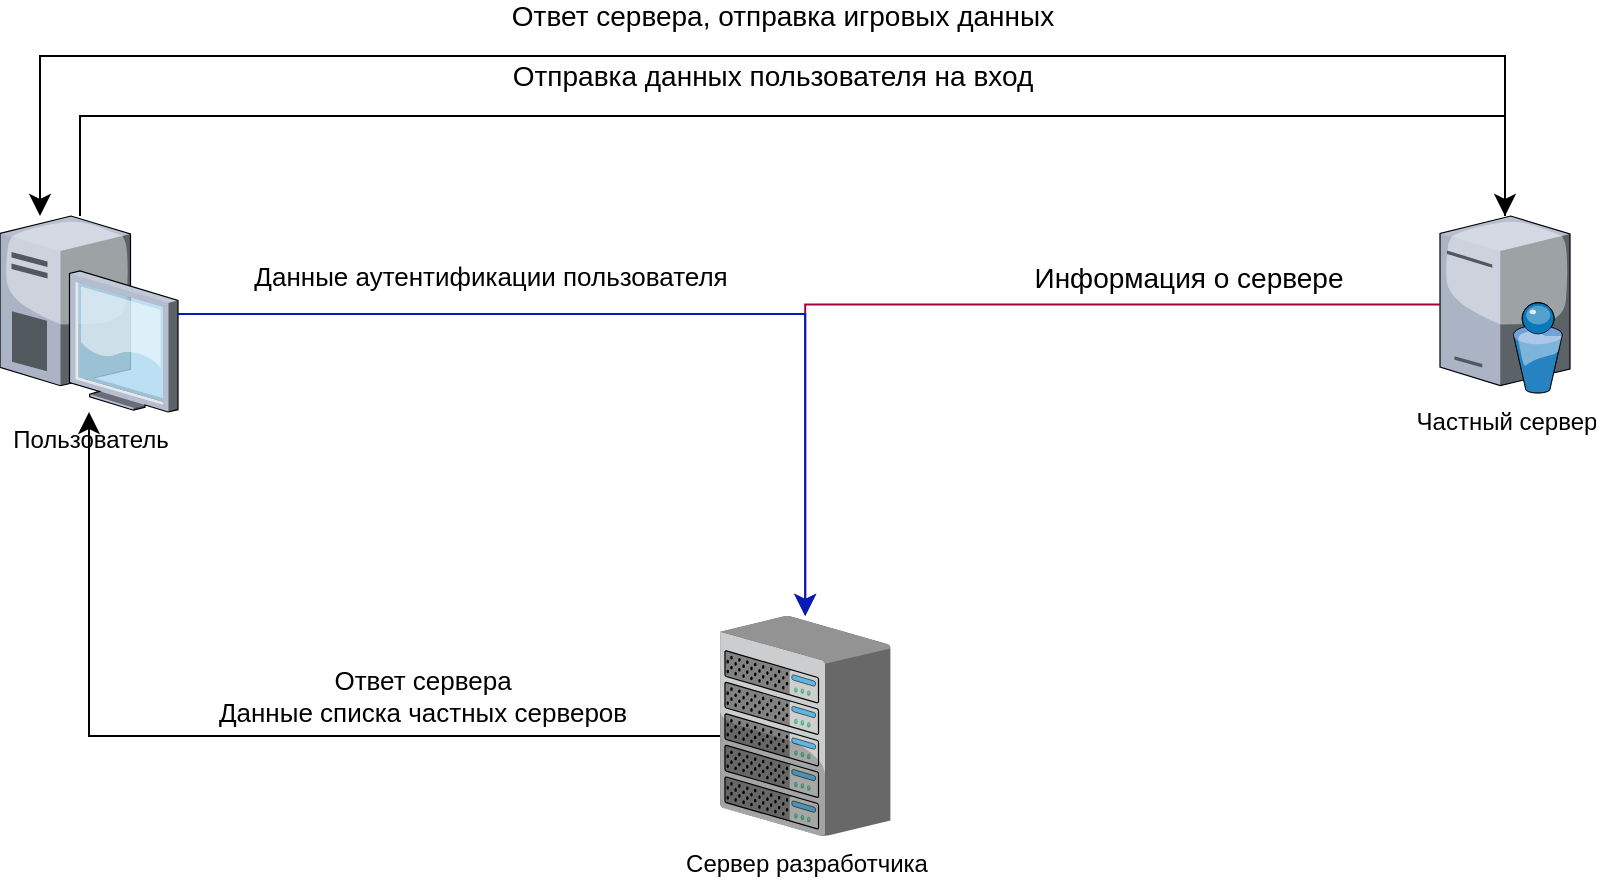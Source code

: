 <mxfile version="21.2.9" type="github">
  <diagram name="Page-1" id="e3a06f82-3646-2815-327d-82caf3d4e204">
    <mxGraphModel dx="2026" dy="1152" grid="1" gridSize="10" guides="1" tooltips="1" connect="1" arrows="1" fold="1" page="1" pageScale="1.5" pageWidth="1169" pageHeight="826" background="none" math="0" shadow="0">
      <root>
        <mxCell id="0" style=";html=1;" />
        <mxCell id="1" style=";html=1;" parent="0" />
        <mxCell id="PkhEMgaK-BToTddNfB0B-2" value="Сервер разработчика" style="verticalLabelPosition=bottom;sketch=0;aspect=fixed;html=1;verticalAlign=top;strokeColor=none;align=center;outlineConnect=0;shape=mxgraph.citrix.chassis;" vertex="1" parent="1">
          <mxGeometry x="890" y="400" width="85.21" height="110" as="geometry" />
        </mxCell>
        <mxCell id="PkhEMgaK-BToTddNfB0B-3" value="Частный сервер" style="verticalLabelPosition=bottom;sketch=0;aspect=fixed;html=1;verticalAlign=top;strokeColor=none;align=center;outlineConnect=0;shape=mxgraph.citrix.directory_server;" vertex="1" parent="1">
          <mxGeometry x="1250" y="200" width="65" height="88.5" as="geometry" />
        </mxCell>
        <mxCell id="PkhEMgaK-BToTddNfB0B-4" value="Пользователь" style="verticalLabelPosition=bottom;sketch=0;aspect=fixed;html=1;verticalAlign=top;strokeColor=none;align=center;outlineConnect=0;shape=mxgraph.citrix.desktop;" vertex="1" parent="1">
          <mxGeometry x="530" y="200" width="89" height="98" as="geometry" />
        </mxCell>
        <mxCell id="PkhEMgaK-BToTddNfB0B-5" value="" style="edgeStyle=segmentEdgeStyle;endArrow=classic;html=1;curved=0;rounded=0;endSize=8;startSize=8;fillColor=#d80073;strokeColor=#A50040;" edge="1" parent="1" source="PkhEMgaK-BToTddNfB0B-3" target="PkhEMgaK-BToTddNfB0B-2">
          <mxGeometry width="50" height="50" relative="1" as="geometry">
            <mxPoint x="970" y="570" as="sourcePoint" />
            <mxPoint x="1030" y="350" as="targetPoint" />
          </mxGeometry>
        </mxCell>
        <mxCell id="PkhEMgaK-BToTddNfB0B-6" value="&lt;font style=&quot;font-size: 14px;&quot;&gt;Информация о сервере&lt;/font&gt;" style="edgeLabel;html=1;align=center;verticalAlign=middle;resizable=0;points=[];" vertex="1" connectable="0" parent="PkhEMgaK-BToTddNfB0B-5">
          <mxGeometry x="-0.505" y="4" relative="1" as="geometry">
            <mxPoint x="-9" y="-18" as="offset" />
          </mxGeometry>
        </mxCell>
        <mxCell id="PkhEMgaK-BToTddNfB0B-7" value="" style="edgeStyle=segmentEdgeStyle;endArrow=classic;html=1;curved=0;rounded=0;endSize=8;startSize=8;fillColor=#0050ef;strokeColor=#001DBC;" edge="1" parent="1" source="PkhEMgaK-BToTddNfB0B-4" target="PkhEMgaK-BToTddNfB0B-2">
          <mxGeometry width="50" height="50" relative="1" as="geometry">
            <mxPoint x="970" y="570" as="sourcePoint" />
            <mxPoint x="820" y="350" as="targetPoint" />
          </mxGeometry>
        </mxCell>
        <mxCell id="PkhEMgaK-BToTddNfB0B-8" value="&lt;font style=&quot;font-size: 13px;&quot;&gt;Данные аутентификации пользователя&lt;/font&gt;" style="edgeLabel;html=1;align=center;verticalAlign=middle;resizable=0;points=[];" vertex="1" connectable="0" parent="PkhEMgaK-BToTddNfB0B-7">
          <mxGeometry x="-0.298" y="-2" relative="1" as="geometry">
            <mxPoint x="-7" y="-21" as="offset" />
          </mxGeometry>
        </mxCell>
        <mxCell id="PkhEMgaK-BToTddNfB0B-10" value="" style="edgeStyle=elbowEdgeStyle;elbow=vertical;endArrow=classic;html=1;curved=0;rounded=0;endSize=8;startSize=8;" edge="1" parent="1" source="PkhEMgaK-BToTddNfB0B-2" target="PkhEMgaK-BToTddNfB0B-4">
          <mxGeometry width="50" height="50" relative="1" as="geometry">
            <mxPoint x="840" y="460" as="sourcePoint" />
            <mxPoint x="1020" y="520" as="targetPoint" />
            <Array as="points">
              <mxPoint x="710" y="460" />
            </Array>
          </mxGeometry>
        </mxCell>
        <mxCell id="PkhEMgaK-BToTddNfB0B-11" value="&lt;font style=&quot;font-size: 13px;&quot;&gt;Ответ сервера&lt;br&gt;Данные списка частных серверов&lt;/font&gt;" style="edgeLabel;html=1;align=center;verticalAlign=middle;resizable=0;points=[];" vertex="1" connectable="0" parent="PkhEMgaK-BToTddNfB0B-10">
          <mxGeometry x="-0.511" y="2" relative="1" as="geometry">
            <mxPoint x="-33" y="-22" as="offset" />
          </mxGeometry>
        </mxCell>
        <mxCell id="PkhEMgaK-BToTddNfB0B-12" value="" style="edgeStyle=elbowEdgeStyle;elbow=horizontal;endArrow=classic;html=1;curved=0;rounded=0;endSize=8;startSize=8;" edge="1" parent="1" source="PkhEMgaK-BToTddNfB0B-4" target="PkhEMgaK-BToTddNfB0B-3">
          <mxGeometry width="50" height="50" relative="1" as="geometry">
            <mxPoint x="590" y="170" as="sourcePoint" />
            <mxPoint x="1280" y="120" as="targetPoint" />
            <Array as="points">
              <mxPoint x="570" y="150" />
              <mxPoint x="570" y="120" />
            </Array>
          </mxGeometry>
        </mxCell>
        <mxCell id="PkhEMgaK-BToTddNfB0B-13" value="&lt;font style=&quot;font-size: 14px;&quot;&gt;Отправка данных пользователя на вход&lt;/font&gt;" style="edgeLabel;html=1;align=center;verticalAlign=middle;resizable=0;points=[];" vertex="1" connectable="0" parent="PkhEMgaK-BToTddNfB0B-12">
          <mxGeometry x="-0.027" y="1" relative="1" as="geometry">
            <mxPoint y="-19" as="offset" />
          </mxGeometry>
        </mxCell>
        <mxCell id="PkhEMgaK-BToTddNfB0B-14" value="" style="edgeStyle=elbowEdgeStyle;elbow=horizontal;endArrow=classic;html=1;curved=0;rounded=0;endSize=8;startSize=8;" edge="1" parent="1" source="PkhEMgaK-BToTddNfB0B-3" target="PkhEMgaK-BToTddNfB0B-4">
          <mxGeometry width="50" height="50" relative="1" as="geometry">
            <mxPoint x="925.21" y="80" as="sourcePoint" />
            <mxPoint x="975.21" y="30" as="targetPoint" />
            <Array as="points">
              <mxPoint x="550" y="120" />
            </Array>
          </mxGeometry>
        </mxCell>
        <mxCell id="PkhEMgaK-BToTddNfB0B-15" value="&lt;font style=&quot;font-size: 14px;&quot;&gt;Ответ сервера, отправка игровых данных&lt;/font&gt;" style="edgeLabel;html=1;align=center;verticalAlign=middle;resizable=0;points=[];" vertex="1" connectable="0" parent="PkhEMgaK-BToTddNfB0B-14">
          <mxGeometry x="-0.386" y="3" relative="1" as="geometry">
            <mxPoint x="-168" y="-23" as="offset" />
          </mxGeometry>
        </mxCell>
      </root>
    </mxGraphModel>
  </diagram>
</mxfile>
